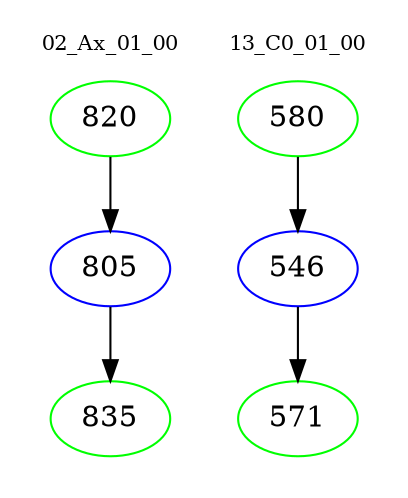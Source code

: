digraph{
subgraph cluster_0 {
color = white
label = "02_Ax_01_00";
fontsize=10;
T0_820 [label="820", color="green"]
T0_820 -> T0_805 [color="black"]
T0_805 [label="805", color="blue"]
T0_805 -> T0_835 [color="black"]
T0_835 [label="835", color="green"]
}
subgraph cluster_1 {
color = white
label = "13_C0_01_00";
fontsize=10;
T1_580 [label="580", color="green"]
T1_580 -> T1_546 [color="black"]
T1_546 [label="546", color="blue"]
T1_546 -> T1_571 [color="black"]
T1_571 [label="571", color="green"]
}
}
